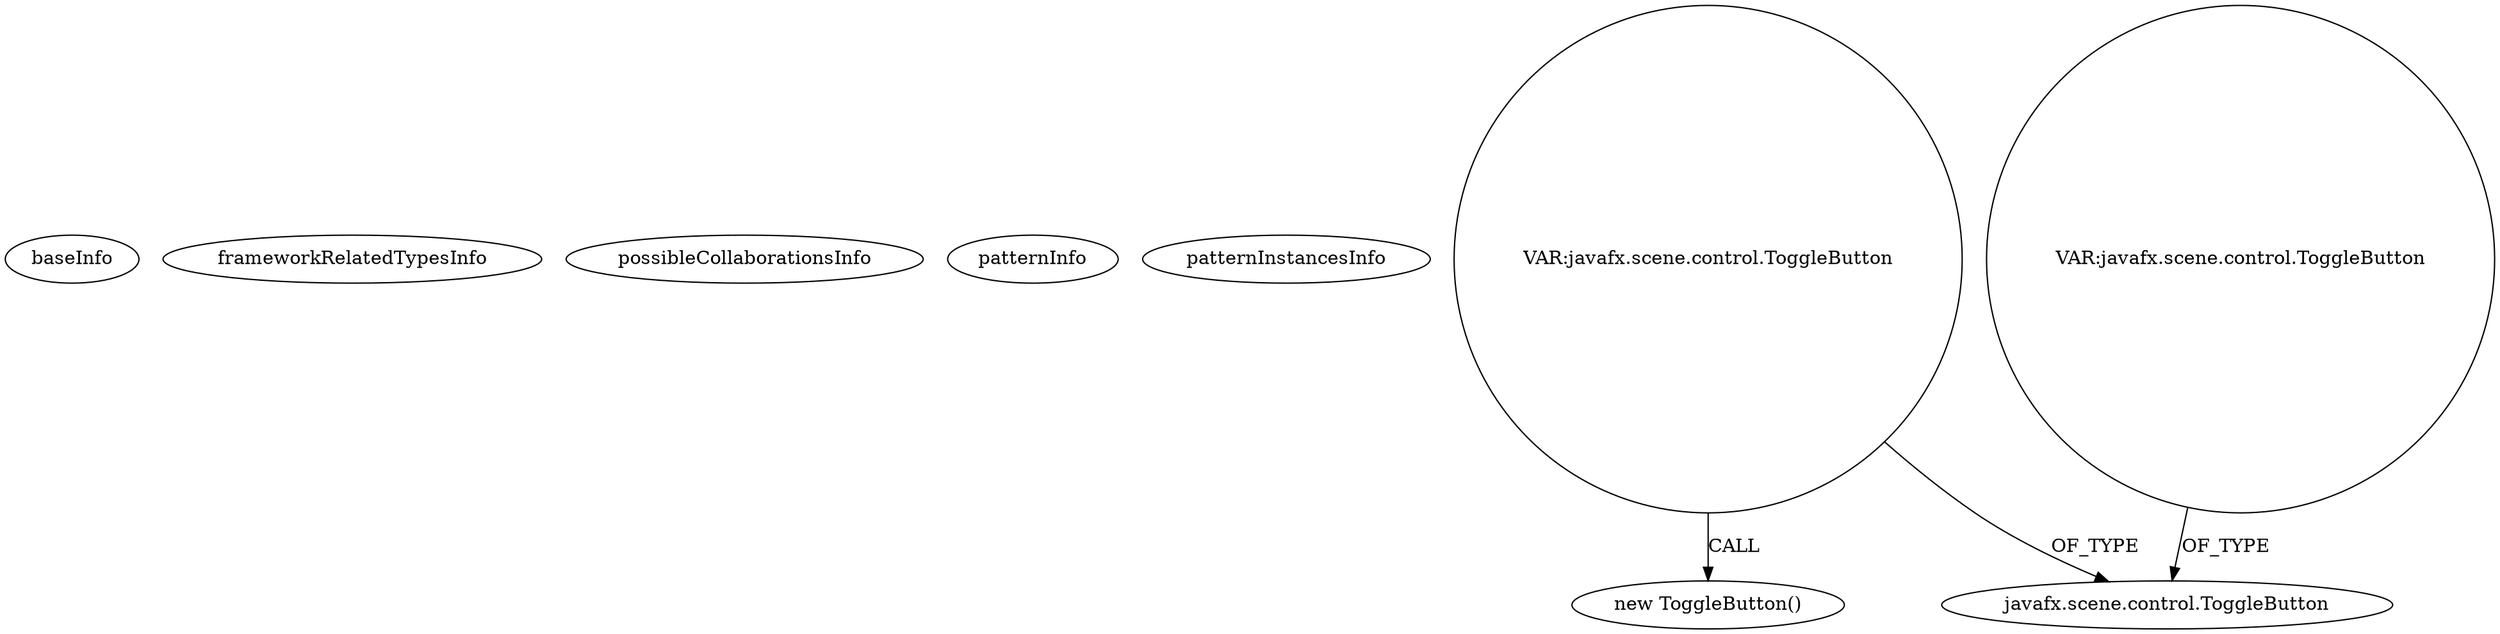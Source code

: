 digraph {
baseInfo[graphId=1739,category="pattern",isAnonymous=false,possibleRelation=false]
frameworkRelatedTypesInfo[]
possibleCollaborationsInfo[]
patternInfo[frequency=3.0,patternRootClient=null]
patternInstancesInfo[0="joelburget-miftiwac~/joelburget-miftiwac/miftiwac-master/src/Dynamic_page.java~Dynamic_page~3333",1="pdehn-TankBot~/pdehn-TankBot/TankBot-master/src/tankbot/api/TankBotApplication.java~TankBotApplication~3827",2="philippone-EMGClassifier~/philippone-EMGClassifier/EMGClassifier-master/src/gui/EMGClassifierGUI.java~EMGClassifierGUI~3875"]
3[label="javafx.scene.control.ToggleButton",vertexType="FRAMEWORK_CLASS_TYPE",isFrameworkType=false]
207[label="VAR:javafx.scene.control.ToggleButton",vertexType="VARIABLE_EXPRESION",isFrameworkType=false,shape=circle]
206[label="new ToggleButton()",vertexType="CONSTRUCTOR_CALL",isFrameworkType=false]
309[label="VAR:javafx.scene.control.ToggleButton",vertexType="VARIABLE_EXPRESION",isFrameworkType=false,shape=circle]
207->206[label="CALL"]
309->3[label="OF_TYPE"]
207->3[label="OF_TYPE"]
}
